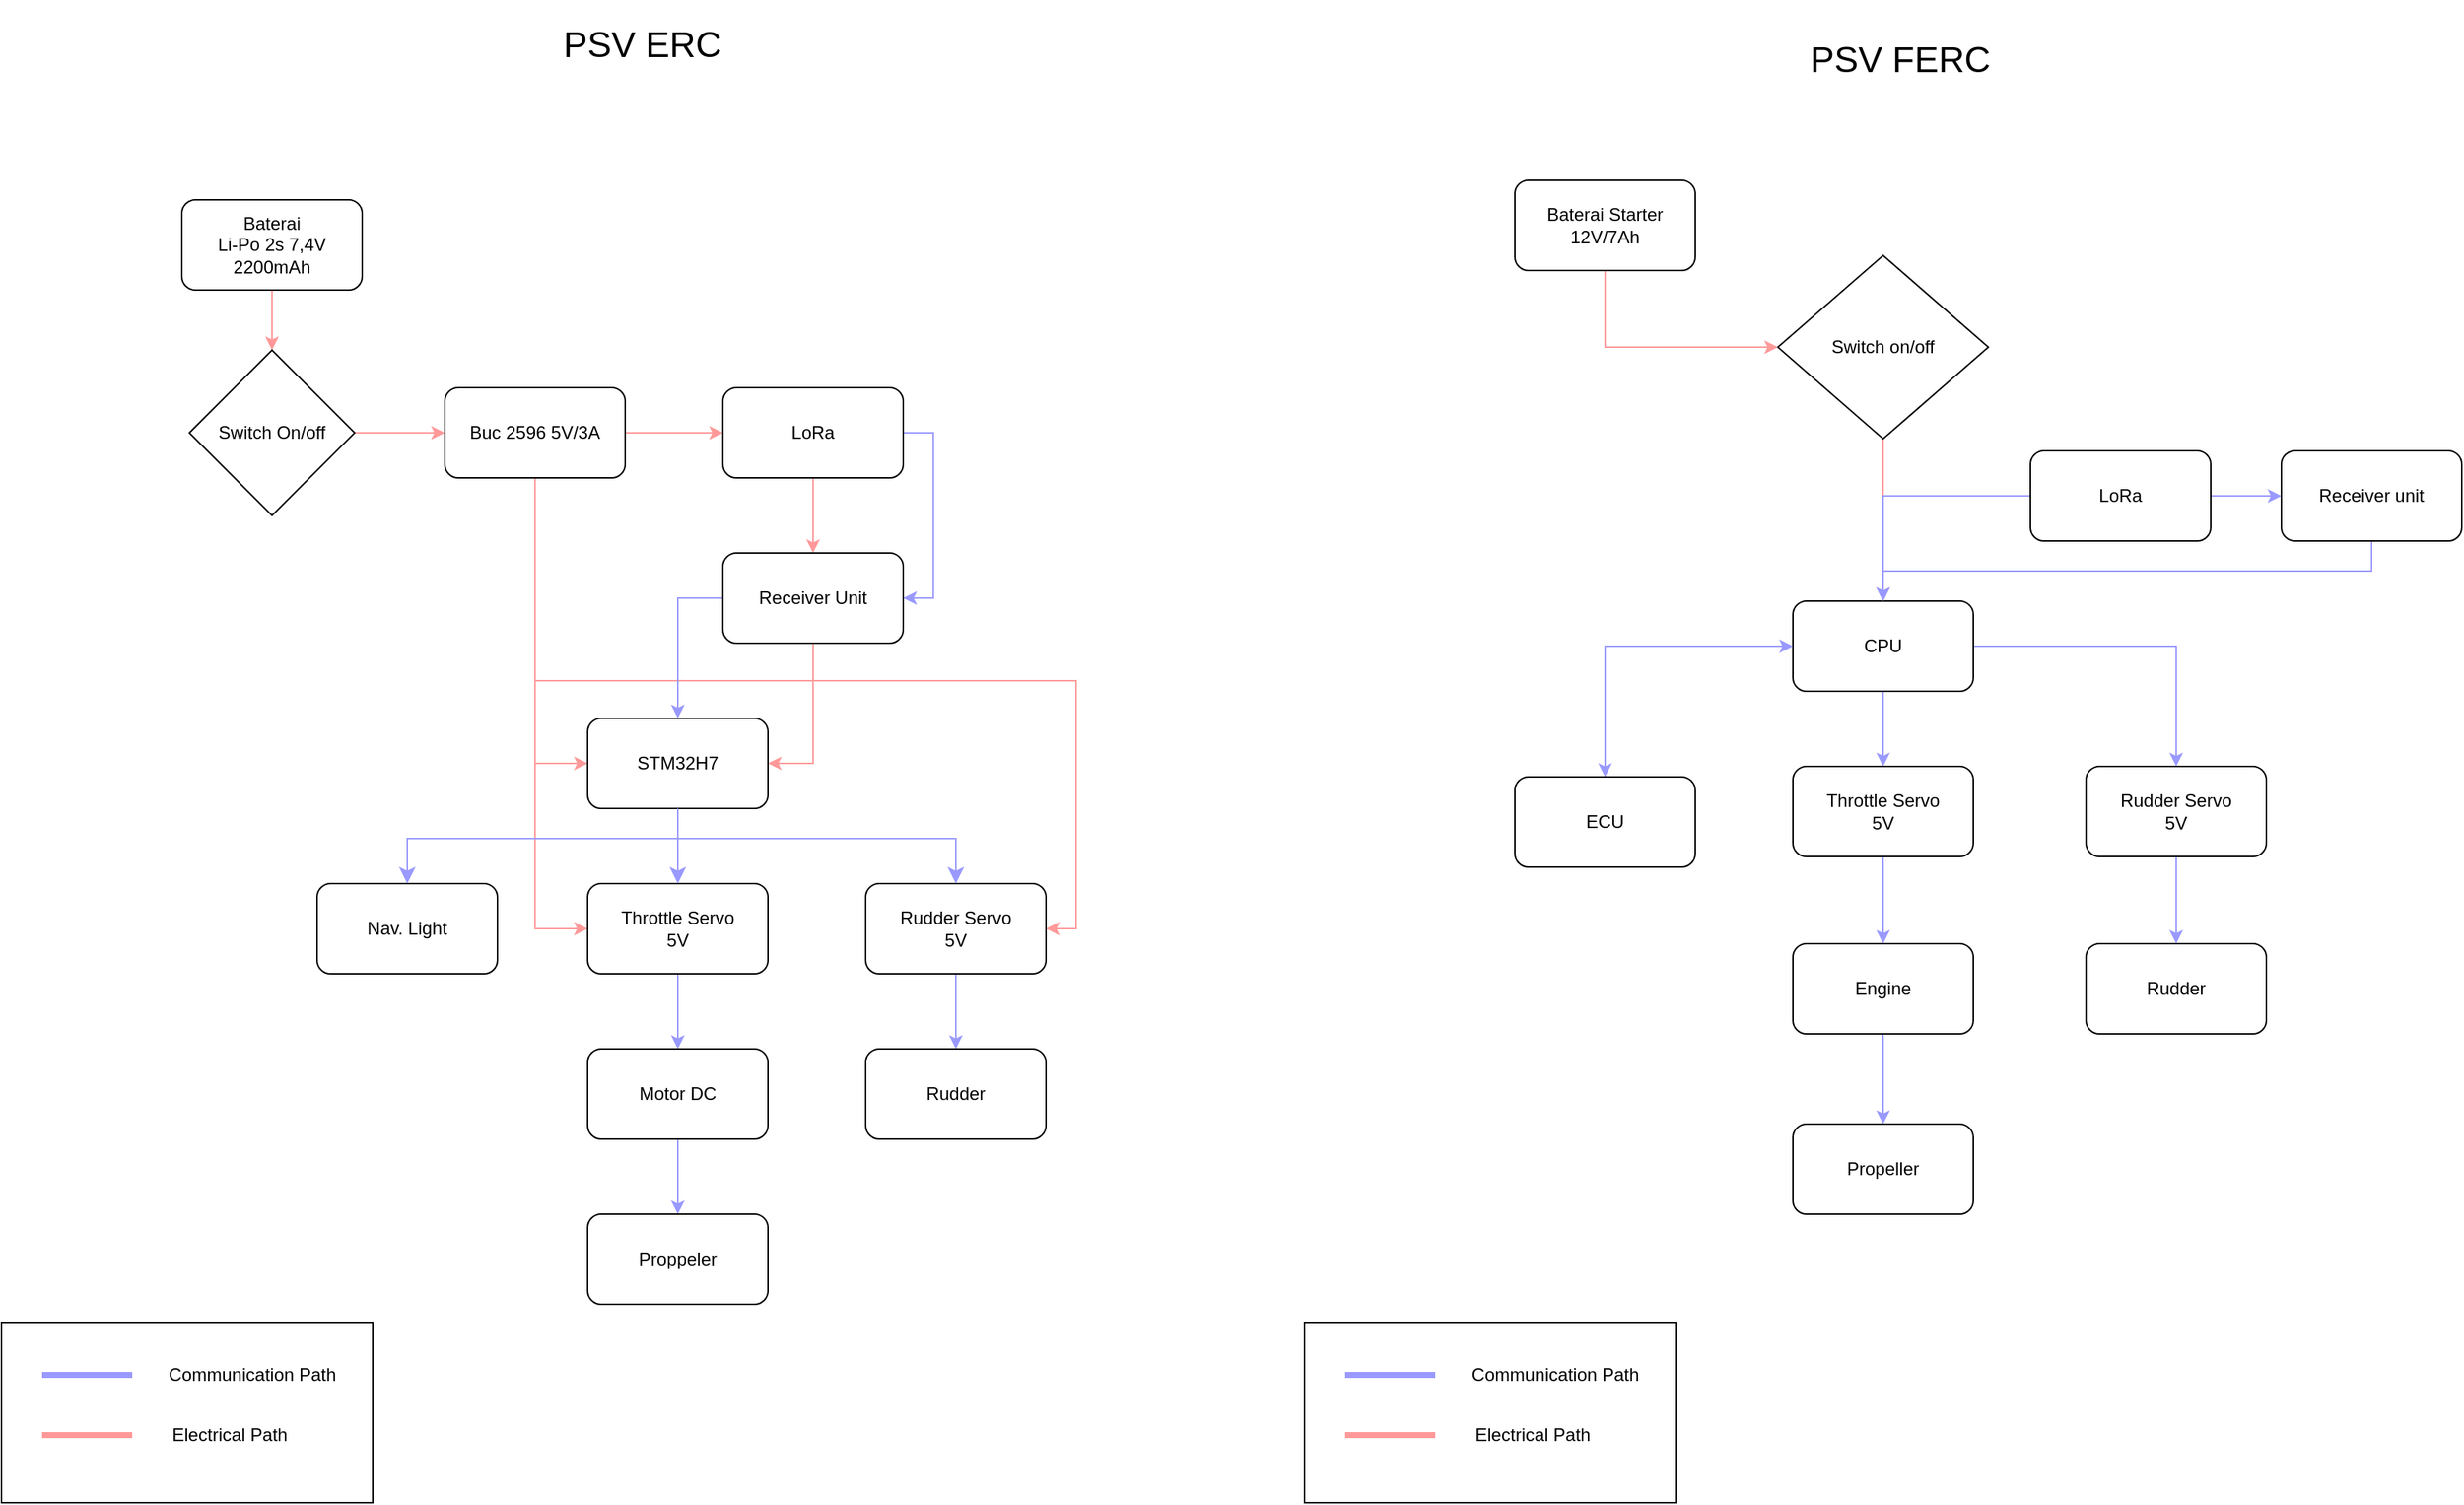 <mxfile version="24.8.8" pages="2">
  <diagram name="PSV ERC" id="blV32Fq3SOgORE8JqQZq">
    <mxGraphModel dx="2402" dy="1093" grid="1" gridSize="10" guides="1" tooltips="1" connect="1" arrows="1" fold="1" page="1" pageScale="1" pageWidth="850" pageHeight="1100" math="0" shadow="0">
      <root>
        <mxCell id="0" />
        <mxCell id="1" parent="0" />
        <mxCell id="nm2xM3JPN4ARAj8soLIi-21" style="edgeStyle=orthogonalEdgeStyle;rounded=0;orthogonalLoop=1;jettySize=auto;html=1;exitX=0.5;exitY=1;exitDx=0;exitDy=0;entryX=0.5;entryY=0;entryDx=0;entryDy=0;strokeColor=#FF9999;" edge="1" parent="1" source="nm2xM3JPN4ARAj8soLIi-3" target="nm2xM3JPN4ARAj8soLIi-5">
          <mxGeometry relative="1" as="geometry">
            <mxPoint x="203.143" y="288.0" as="targetPoint" />
          </mxGeometry>
        </mxCell>
        <mxCell id="nm2xM3JPN4ARAj8soLIi-3" value="Baterai&lt;div&gt;Li-Po 2s 7,4V&lt;/div&gt;&lt;div&gt;2200mAh&lt;/div&gt;" style="rounded=1;whiteSpace=wrap;html=1;" vertex="1" parent="1">
          <mxGeometry x="143" y="193" width="120" height="60" as="geometry" />
        </mxCell>
        <mxCell id="nm2xM3JPN4ARAj8soLIi-22" style="edgeStyle=orthogonalEdgeStyle;rounded=0;orthogonalLoop=1;jettySize=auto;html=1;exitX=1;exitY=0.5;exitDx=0;exitDy=0;entryX=0;entryY=0.5;entryDx=0;entryDy=0;strokeColor=#FF9999;" edge="1" parent="1" source="nm2xM3JPN4ARAj8soLIi-5" target="nm2xM3JPN4ARAj8soLIi-6">
          <mxGeometry relative="1" as="geometry" />
        </mxCell>
        <mxCell id="nm2xM3JPN4ARAj8soLIi-5" value="Switch On/off" style="rhombus;whiteSpace=wrap;html=1;" vertex="1" parent="1">
          <mxGeometry x="148" y="293" width="110" height="110" as="geometry" />
        </mxCell>
        <mxCell id="nm2xM3JPN4ARAj8soLIi-23" style="edgeStyle=orthogonalEdgeStyle;rounded=0;orthogonalLoop=1;jettySize=auto;html=1;exitX=1;exitY=0.5;exitDx=0;exitDy=0;entryX=0;entryY=0.5;entryDx=0;entryDy=0;strokeColor=#FF9999;" edge="1" parent="1" source="nm2xM3JPN4ARAj8soLIi-6" target="nm2xM3JPN4ARAj8soLIi-7">
          <mxGeometry relative="1" as="geometry" />
        </mxCell>
        <mxCell id="nm2xM3JPN4ARAj8soLIi-26" style="edgeStyle=orthogonalEdgeStyle;rounded=0;orthogonalLoop=1;jettySize=auto;html=1;exitX=0.5;exitY=1;exitDx=0;exitDy=0;entryX=0;entryY=0.5;entryDx=0;entryDy=0;strokeColor=#FF9999;" edge="1" parent="1" source="nm2xM3JPN4ARAj8soLIi-6" target="nm2xM3JPN4ARAj8soLIi-10">
          <mxGeometry relative="1" as="geometry" />
        </mxCell>
        <mxCell id="z8wZo4xGRSser8edHoYR-17" style="edgeStyle=orthogonalEdgeStyle;rounded=0;orthogonalLoop=1;jettySize=auto;html=1;exitX=0.5;exitY=1;exitDx=0;exitDy=0;entryX=0;entryY=0.5;entryDx=0;entryDy=0;strokeColor=#FF9999;" edge="1" parent="1" source="nm2xM3JPN4ARAj8soLIi-6" target="nm2xM3JPN4ARAj8soLIi-11">
          <mxGeometry relative="1" as="geometry" />
        </mxCell>
        <mxCell id="z8wZo4xGRSser8edHoYR-18" style="edgeStyle=orthogonalEdgeStyle;rounded=0;orthogonalLoop=1;jettySize=auto;html=1;exitX=0.5;exitY=1;exitDx=0;exitDy=0;entryX=1;entryY=0.5;entryDx=0;entryDy=0;strokeColor=#FF9999;" edge="1" parent="1" source="nm2xM3JPN4ARAj8soLIi-6" target="nm2xM3JPN4ARAj8soLIi-12">
          <mxGeometry relative="1" as="geometry" />
        </mxCell>
        <mxCell id="nm2xM3JPN4ARAj8soLIi-6" value="Buc 2596 5V/3A" style="rounded=1;whiteSpace=wrap;html=1;" vertex="1" parent="1">
          <mxGeometry x="318" y="318" width="120" height="60" as="geometry" />
        </mxCell>
        <mxCell id="nm2xM3JPN4ARAj8soLIi-24" style="edgeStyle=orthogonalEdgeStyle;rounded=0;orthogonalLoop=1;jettySize=auto;html=1;exitX=0.5;exitY=1;exitDx=0;exitDy=0;entryX=0.5;entryY=0;entryDx=0;entryDy=0;strokeColor=#FF9999;" edge="1" parent="1" source="nm2xM3JPN4ARAj8soLIi-7" target="nm2xM3JPN4ARAj8soLIi-8">
          <mxGeometry relative="1" as="geometry" />
        </mxCell>
        <mxCell id="z8wZo4xGRSser8edHoYR-7" style="edgeStyle=orthogonalEdgeStyle;rounded=0;orthogonalLoop=1;jettySize=auto;html=1;exitX=1;exitY=0.5;exitDx=0;exitDy=0;entryX=1;entryY=0.5;entryDx=0;entryDy=0;strokeColor=#9999FF;" edge="1" parent="1" source="nm2xM3JPN4ARAj8soLIi-7" target="nm2xM3JPN4ARAj8soLIi-8">
          <mxGeometry relative="1" as="geometry" />
        </mxCell>
        <mxCell id="nm2xM3JPN4ARAj8soLIi-7" value="LoRa" style="rounded=1;whiteSpace=wrap;html=1;" vertex="1" parent="1">
          <mxGeometry x="503" y="318" width="120" height="60" as="geometry" />
        </mxCell>
        <mxCell id="nm2xM3JPN4ARAj8soLIi-25" style="edgeStyle=orthogonalEdgeStyle;rounded=0;orthogonalLoop=1;jettySize=auto;html=1;exitX=0.5;exitY=1;exitDx=0;exitDy=0;entryX=1;entryY=0.5;entryDx=0;entryDy=0;strokeColor=#FF9999;" edge="1" parent="1" source="nm2xM3JPN4ARAj8soLIi-8" target="nm2xM3JPN4ARAj8soLIi-10">
          <mxGeometry relative="1" as="geometry" />
        </mxCell>
        <mxCell id="z8wZo4xGRSser8edHoYR-8" style="edgeStyle=orthogonalEdgeStyle;rounded=0;orthogonalLoop=1;jettySize=auto;html=1;exitX=0;exitY=0.5;exitDx=0;exitDy=0;strokeColor=#9999FF;" edge="1" parent="1" source="nm2xM3JPN4ARAj8soLIi-8" target="nm2xM3JPN4ARAj8soLIi-10">
          <mxGeometry relative="1" as="geometry" />
        </mxCell>
        <mxCell id="nm2xM3JPN4ARAj8soLIi-8" value="Receiver Unit" style="rounded=1;whiteSpace=wrap;html=1;" vertex="1" parent="1">
          <mxGeometry x="503" y="428" width="120" height="60" as="geometry" />
        </mxCell>
        <mxCell id="nm2xM3JPN4ARAj8soLIi-10" value="STM32H7" style="rounded=1;whiteSpace=wrap;html=1;" vertex="1" parent="1">
          <mxGeometry x="413" y="538" width="120" height="60" as="geometry" />
        </mxCell>
        <mxCell id="nm2xM3JPN4ARAj8soLIi-29" style="edgeStyle=orthogonalEdgeStyle;rounded=0;orthogonalLoop=1;jettySize=auto;html=1;exitX=0.5;exitY=1;exitDx=0;exitDy=0;entryX=0.5;entryY=0;entryDx=0;entryDy=0;strokeColor=#9999FF;" edge="1" parent="1" source="nm2xM3JPN4ARAj8soLIi-11" target="nm2xM3JPN4ARAj8soLIi-13">
          <mxGeometry relative="1" as="geometry" />
        </mxCell>
        <mxCell id="nm2xM3JPN4ARAj8soLIi-11" value="Throttle Servo&lt;div&gt;5V&lt;/div&gt;" style="rounded=1;whiteSpace=wrap;html=1;" vertex="1" parent="1">
          <mxGeometry x="413" y="648" width="120" height="60" as="geometry" />
        </mxCell>
        <mxCell id="nm2xM3JPN4ARAj8soLIi-30" style="edgeStyle=orthogonalEdgeStyle;rounded=0;orthogonalLoop=1;jettySize=auto;html=1;exitX=0.5;exitY=1;exitDx=0;exitDy=0;entryX=0.5;entryY=0;entryDx=0;entryDy=0;strokeColor=#9999FF;" edge="1" parent="1" source="nm2xM3JPN4ARAj8soLIi-12" target="nm2xM3JPN4ARAj8soLIi-15">
          <mxGeometry relative="1" as="geometry" />
        </mxCell>
        <mxCell id="nm2xM3JPN4ARAj8soLIi-12" value="Rudder Servo&lt;div&gt;5V&lt;/div&gt;" style="rounded=1;whiteSpace=wrap;html=1;" vertex="1" parent="1">
          <mxGeometry x="598" y="648" width="120" height="60" as="geometry" />
        </mxCell>
        <mxCell id="nm2xM3JPN4ARAj8soLIi-31" style="edgeStyle=orthogonalEdgeStyle;rounded=0;orthogonalLoop=1;jettySize=auto;html=1;exitX=0.5;exitY=1;exitDx=0;exitDy=0;entryX=0.5;entryY=0;entryDx=0;entryDy=0;strokeColor=#9999FF;" edge="1" parent="1" source="nm2xM3JPN4ARAj8soLIi-13" target="nm2xM3JPN4ARAj8soLIi-16">
          <mxGeometry relative="1" as="geometry" />
        </mxCell>
        <mxCell id="nm2xM3JPN4ARAj8soLIi-13" value="Motor DC" style="rounded=1;whiteSpace=wrap;html=1;" vertex="1" parent="1">
          <mxGeometry x="413" y="758" width="120" height="60" as="geometry" />
        </mxCell>
        <mxCell id="nm2xM3JPN4ARAj8soLIi-15" value="Rudder" style="rounded=1;whiteSpace=wrap;html=1;" vertex="1" parent="1">
          <mxGeometry x="598" y="758" width="120" height="60" as="geometry" />
        </mxCell>
        <mxCell id="nm2xM3JPN4ARAj8soLIi-16" value="Proppeler" style="rounded=1;whiteSpace=wrap;html=1;" vertex="1" parent="1">
          <mxGeometry x="413" y="868" width="120" height="60" as="geometry" />
        </mxCell>
        <mxCell id="nm2xM3JPN4ARAj8soLIi-28" value="" style="edgeStyle=elbowEdgeStyle;elbow=vertical;endArrow=classic;html=1;curved=0;rounded=0;endSize=8;startSize=8;exitX=0.5;exitY=1;exitDx=0;exitDy=0;entryX=0.5;entryY=0;entryDx=0;entryDy=0;strokeColor=#9999FF;" edge="1" parent="1" source="nm2xM3JPN4ARAj8soLIi-10" target="nm2xM3JPN4ARAj8soLIi-11">
          <mxGeometry width="50" height="50" relative="1" as="geometry">
            <mxPoint x="263" y="598" as="sourcePoint" />
            <mxPoint x="313" y="548" as="targetPoint" />
          </mxGeometry>
        </mxCell>
        <mxCell id="nm2xM3JPN4ARAj8soLIi-32" value="Nav. Light" style="rounded=1;whiteSpace=wrap;html=1;" vertex="1" parent="1">
          <mxGeometry x="233" y="648" width="120" height="60" as="geometry" />
        </mxCell>
        <mxCell id="nm2xM3JPN4ARAj8soLIi-34" value="" style="edgeStyle=segmentEdgeStyle;endArrow=classic;html=1;curved=0;rounded=0;endSize=8;startSize=8;entryX=0.5;entryY=0;entryDx=0;entryDy=0;strokeColor=#9999FF;" edge="1" parent="1" target="nm2xM3JPN4ARAj8soLIi-12">
          <mxGeometry width="50" height="50" relative="1" as="geometry">
            <mxPoint x="473" y="618" as="sourcePoint" />
            <mxPoint x="597.97" y="578" as="targetPoint" />
          </mxGeometry>
        </mxCell>
        <mxCell id="nm2xM3JPN4ARAj8soLIi-35" value="" style="edgeStyle=segmentEdgeStyle;endArrow=classic;html=1;curved=0;rounded=0;endSize=8;startSize=8;entryX=0.5;entryY=0;entryDx=0;entryDy=0;strokeColor=#9999FF;" edge="1" parent="1" target="nm2xM3JPN4ARAj8soLIi-32">
          <mxGeometry width="50" height="50" relative="1" as="geometry">
            <mxPoint x="473" y="618" as="sourcePoint" />
            <mxPoint x="473" y="688" as="targetPoint" />
          </mxGeometry>
        </mxCell>
        <mxCell id="z8wZo4xGRSser8edHoYR-3" value="&lt;font style=&quot;font-size: 24px;&quot;&gt;PSV FERC&lt;/font&gt;" style="text;strokeColor=none;align=center;fillColor=none;html=1;verticalAlign=middle;whiteSpace=wrap;rounded=0;" vertex="1" parent="1">
          <mxGeometry x="1080" y="70" width="413" height="60" as="geometry" />
        </mxCell>
        <mxCell id="z8wZo4xGRSser8edHoYR-35" style="edgeStyle=orthogonalEdgeStyle;rounded=0;orthogonalLoop=1;jettySize=auto;html=1;exitX=0.5;exitY=1;exitDx=0;exitDy=0;entryX=0;entryY=0.5;entryDx=0;entryDy=0;strokeColor=#FF9999;" edge="1" parent="1" source="z8wZo4xGRSser8edHoYR-4" target="z8wZo4xGRSser8edHoYR-20">
          <mxGeometry relative="1" as="geometry" />
        </mxCell>
        <mxCell id="z8wZo4xGRSser8edHoYR-4" value="Baterai Starter 12V/7Ah" style="rounded=1;whiteSpace=wrap;html=1;" vertex="1" parent="1">
          <mxGeometry x="1030" y="180" width="120" height="60" as="geometry" />
        </mxCell>
        <mxCell id="z8wZo4xGRSser8edHoYR-5" value="&lt;font style=&quot;font-size: 24px;&quot;&gt;PSV ERC&lt;/font&gt;" style="text;strokeColor=none;align=center;fillColor=none;html=1;verticalAlign=middle;whiteSpace=wrap;rounded=0;" vertex="1" parent="1">
          <mxGeometry x="243" y="60" width="413" height="60" as="geometry" />
        </mxCell>
        <mxCell id="z8wZo4xGRSser8edHoYR-40" style="edgeStyle=orthogonalEdgeStyle;rounded=0;orthogonalLoop=1;jettySize=auto;html=1;exitX=0.5;exitY=1;exitDx=0;exitDy=0;entryX=0.5;entryY=0;entryDx=0;entryDy=0;strokeColor=#FF9999;" edge="1" parent="1" source="z8wZo4xGRSser8edHoYR-20" target="z8wZo4xGRSser8edHoYR-22">
          <mxGeometry relative="1" as="geometry" />
        </mxCell>
        <mxCell id="z8wZo4xGRSser8edHoYR-20" value="Switch on/off" style="rhombus;whiteSpace=wrap;html=1;" vertex="1" parent="1">
          <mxGeometry x="1205" y="230" width="140" height="122" as="geometry" />
        </mxCell>
        <mxCell id="z8wZo4xGRSser8edHoYR-41" style="edgeStyle=orthogonalEdgeStyle;rounded=0;orthogonalLoop=1;jettySize=auto;html=1;exitX=0;exitY=0.5;exitDx=0;exitDy=0;entryX=0.5;entryY=0;entryDx=0;entryDy=0;strokeColor=#9999FF;" edge="1" parent="1" source="z8wZo4xGRSser8edHoYR-22" target="z8wZo4xGRSser8edHoYR-26">
          <mxGeometry relative="1" as="geometry" />
        </mxCell>
        <mxCell id="z8wZo4xGRSser8edHoYR-42" style="edgeStyle=orthogonalEdgeStyle;rounded=0;orthogonalLoop=1;jettySize=auto;html=1;exitX=0.5;exitY=1;exitDx=0;exitDy=0;entryX=0.5;entryY=0;entryDx=0;entryDy=0;strokeColor=#9999FF;" edge="1" parent="1" source="z8wZo4xGRSser8edHoYR-22" target="z8wZo4xGRSser8edHoYR-32">
          <mxGeometry relative="1" as="geometry" />
        </mxCell>
        <mxCell id="z8wZo4xGRSser8edHoYR-45" style="edgeStyle=orthogonalEdgeStyle;rounded=0;orthogonalLoop=1;jettySize=auto;html=1;exitX=1;exitY=0.5;exitDx=0;exitDy=0;entryX=0.5;entryY=0;entryDx=0;entryDy=0;strokeColor=#9999FF;" edge="1" parent="1" source="z8wZo4xGRSser8edHoYR-22" target="z8wZo4xGRSser8edHoYR-33">
          <mxGeometry relative="1" as="geometry" />
        </mxCell>
        <mxCell id="z8wZo4xGRSser8edHoYR-22" value="CPU" style="rounded=1;whiteSpace=wrap;html=1;" vertex="1" parent="1">
          <mxGeometry x="1215" y="460" width="120" height="60" as="geometry" />
        </mxCell>
        <mxCell id="z8wZo4xGRSser8edHoYR-47" style="edgeStyle=orthogonalEdgeStyle;rounded=0;orthogonalLoop=1;jettySize=auto;html=1;exitX=1;exitY=0.5;exitDx=0;exitDy=0;entryX=0;entryY=0.5;entryDx=0;entryDy=0;fillColor=#9999FF;strokeColor=#9999FF;" edge="1" parent="1" source="z8wZo4xGRSser8edHoYR-23" target="z8wZo4xGRSser8edHoYR-24">
          <mxGeometry relative="1" as="geometry" />
        </mxCell>
        <mxCell id="z8wZo4xGRSser8edHoYR-48" style="edgeStyle=orthogonalEdgeStyle;rounded=0;orthogonalLoop=1;jettySize=auto;html=1;exitX=0;exitY=0.5;exitDx=0;exitDy=0;entryX=0.5;entryY=0;entryDx=0;entryDy=0;strokeColor=#9999FF;" edge="1" parent="1" source="z8wZo4xGRSser8edHoYR-23" target="z8wZo4xGRSser8edHoYR-22">
          <mxGeometry relative="1" as="geometry" />
        </mxCell>
        <mxCell id="z8wZo4xGRSser8edHoYR-23" value="LoRa" style="rounded=1;whiteSpace=wrap;html=1;" vertex="1" parent="1">
          <mxGeometry x="1373" y="360" width="120" height="60" as="geometry" />
        </mxCell>
        <mxCell id="z8wZo4xGRSser8edHoYR-49" style="edgeStyle=orthogonalEdgeStyle;rounded=0;orthogonalLoop=1;jettySize=auto;html=1;exitX=0.5;exitY=1;exitDx=0;exitDy=0;strokeColor=#9999FF;" edge="1" parent="1" source="z8wZo4xGRSser8edHoYR-24" target="z8wZo4xGRSser8edHoYR-22">
          <mxGeometry relative="1" as="geometry" />
        </mxCell>
        <mxCell id="z8wZo4xGRSser8edHoYR-24" value="Receiver unit" style="rounded=1;whiteSpace=wrap;html=1;" vertex="1" parent="1">
          <mxGeometry x="1540" y="360" width="120" height="60" as="geometry" />
        </mxCell>
        <mxCell id="z8wZo4xGRSser8edHoYR-44" style="edgeStyle=orthogonalEdgeStyle;rounded=0;orthogonalLoop=1;jettySize=auto;html=1;exitX=0.5;exitY=1;exitDx=0;exitDy=0;entryX=0.5;entryY=0;entryDx=0;entryDy=0;strokeColor=#9999FF;" edge="1" parent="1" source="z8wZo4xGRSser8edHoYR-25" target="z8wZo4xGRSser8edHoYR-27">
          <mxGeometry relative="1" as="geometry" />
        </mxCell>
        <mxCell id="z8wZo4xGRSser8edHoYR-51" style="edgeStyle=orthogonalEdgeStyle;rounded=0;orthogonalLoop=1;jettySize=auto;html=1;exitX=0.5;exitY=0;exitDx=0;exitDy=0;" edge="1" parent="1" source="z8wZo4xGRSser8edHoYR-25">
          <mxGeometry relative="1" as="geometry">
            <mxPoint x="1275" y="688" as="targetPoint" />
          </mxGeometry>
        </mxCell>
        <mxCell id="z8wZo4xGRSser8edHoYR-25" value="Engine" style="rounded=1;whiteSpace=wrap;html=1;" vertex="1" parent="1">
          <mxGeometry x="1215" y="688" width="120" height="60" as="geometry" />
        </mxCell>
        <mxCell id="z8wZo4xGRSser8edHoYR-50" style="edgeStyle=orthogonalEdgeStyle;rounded=0;orthogonalLoop=1;jettySize=auto;html=1;exitX=0.5;exitY=0;exitDx=0;exitDy=0;entryX=0;entryY=0.5;entryDx=0;entryDy=0;strokeColor=#9999FF;" edge="1" parent="1" source="z8wZo4xGRSser8edHoYR-26" target="z8wZo4xGRSser8edHoYR-22">
          <mxGeometry relative="1" as="geometry">
            <mxPoint x="1220" y="540" as="targetPoint" />
          </mxGeometry>
        </mxCell>
        <mxCell id="z8wZo4xGRSser8edHoYR-26" value="ECU" style="rounded=1;whiteSpace=wrap;html=1;" vertex="1" parent="1">
          <mxGeometry x="1030" y="577" width="120" height="60" as="geometry" />
        </mxCell>
        <mxCell id="z8wZo4xGRSser8edHoYR-27" value="Propeller" style="rounded=1;whiteSpace=wrap;html=1;" vertex="1" parent="1">
          <mxGeometry x="1215" y="808" width="120" height="60" as="geometry" />
        </mxCell>
        <mxCell id="z8wZo4xGRSser8edHoYR-28" style="edgeStyle=orthogonalEdgeStyle;rounded=0;orthogonalLoop=1;jettySize=auto;html=1;exitX=0.5;exitY=1;exitDx=0;exitDy=0;" edge="1" parent="1">
          <mxGeometry relative="1" as="geometry">
            <mxPoint x="1460" y="470" as="sourcePoint" />
            <mxPoint x="1460" y="470" as="targetPoint" />
          </mxGeometry>
        </mxCell>
        <mxCell id="z8wZo4xGRSser8edHoYR-30" value="Rudder" style="rounded=1;whiteSpace=wrap;html=1;" vertex="1" parent="1">
          <mxGeometry x="1410" y="688" width="120" height="60" as="geometry" />
        </mxCell>
        <mxCell id="z8wZo4xGRSser8edHoYR-52" style="edgeStyle=orthogonalEdgeStyle;rounded=0;orthogonalLoop=1;jettySize=auto;html=1;exitX=0.5;exitY=1;exitDx=0;exitDy=0;entryX=0.5;entryY=0;entryDx=0;entryDy=0;strokeColor=#9999FF;" edge="1" parent="1" source="z8wZo4xGRSser8edHoYR-32" target="z8wZo4xGRSser8edHoYR-25">
          <mxGeometry relative="1" as="geometry" />
        </mxCell>
        <mxCell id="z8wZo4xGRSser8edHoYR-32" value="Throttle Servo&lt;div&gt;5V&lt;/div&gt;" style="rounded=1;whiteSpace=wrap;html=1;" vertex="1" parent="1">
          <mxGeometry x="1215" y="570" width="120" height="60" as="geometry" />
        </mxCell>
        <mxCell id="z8wZo4xGRSser8edHoYR-46" style="edgeStyle=orthogonalEdgeStyle;rounded=0;orthogonalLoop=1;jettySize=auto;html=1;exitX=0.5;exitY=1;exitDx=0;exitDy=0;entryX=0.5;entryY=0;entryDx=0;entryDy=0;strokeColor=#9999FF;" edge="1" parent="1" source="z8wZo4xGRSser8edHoYR-33" target="z8wZo4xGRSser8edHoYR-30">
          <mxGeometry relative="1" as="geometry" />
        </mxCell>
        <mxCell id="z8wZo4xGRSser8edHoYR-33" value="Rudder Servo&lt;div&gt;5V&lt;/div&gt;" style="rounded=1;whiteSpace=wrap;html=1;" vertex="1" parent="1">
          <mxGeometry x="1410" y="570" width="120" height="60" as="geometry" />
        </mxCell>
        <mxCell id="z8wZo4xGRSser8edHoYR-54" value="" style="rounded=0;whiteSpace=wrap;html=1;" vertex="1" parent="1">
          <mxGeometry x="23" y="940" width="247" height="120" as="geometry" />
        </mxCell>
        <mxCell id="z8wZo4xGRSser8edHoYR-56" value="" style="line;strokeWidth=4;html=1;perimeter=backbonePerimeter;points=[];outlineConnect=0;strokeColor=#9999FF;" vertex="1" parent="1">
          <mxGeometry x="50" y="970" width="60" height="10" as="geometry" />
        </mxCell>
        <mxCell id="z8wZo4xGRSser8edHoYR-57" value="" style="line;strokeWidth=4;html=1;perimeter=backbonePerimeter;points=[];outlineConnect=0;strokeColor=#FF9999;" vertex="1" parent="1">
          <mxGeometry x="50" y="1010" width="60" height="10" as="geometry" />
        </mxCell>
        <mxCell id="z8wZo4xGRSser8edHoYR-58" value="Electrical Path" style="text;strokeColor=none;align=center;fillColor=none;html=1;verticalAlign=middle;whiteSpace=wrap;rounded=0;" vertex="1" parent="1">
          <mxGeometry x="130" y="1000" width="90" height="30" as="geometry" />
        </mxCell>
        <mxCell id="z8wZo4xGRSser8edHoYR-59" value="Communication Path" style="text;strokeColor=none;align=center;fillColor=none;html=1;verticalAlign=middle;whiteSpace=wrap;rounded=0;" vertex="1" parent="1">
          <mxGeometry x="130" y="960" width="120" height="30" as="geometry" />
        </mxCell>
        <mxCell id="z8wZo4xGRSser8edHoYR-60" value="" style="rounded=0;whiteSpace=wrap;html=1;" vertex="1" parent="1">
          <mxGeometry x="890" y="940" width="247" height="120" as="geometry" />
        </mxCell>
        <mxCell id="z8wZo4xGRSser8edHoYR-61" value="" style="line;strokeWidth=4;html=1;perimeter=backbonePerimeter;points=[];outlineConnect=0;strokeColor=#9999FF;" vertex="1" parent="1">
          <mxGeometry x="917" y="970" width="60" height="10" as="geometry" />
        </mxCell>
        <mxCell id="z8wZo4xGRSser8edHoYR-62" value="" style="line;strokeWidth=4;html=1;perimeter=backbonePerimeter;points=[];outlineConnect=0;strokeColor=#FF9999;" vertex="1" parent="1">
          <mxGeometry x="917" y="1010" width="60" height="10" as="geometry" />
        </mxCell>
        <mxCell id="z8wZo4xGRSser8edHoYR-63" value="Electrical Path" style="text;strokeColor=none;align=center;fillColor=none;html=1;verticalAlign=middle;whiteSpace=wrap;rounded=0;" vertex="1" parent="1">
          <mxGeometry x="997" y="1000" width="90" height="30" as="geometry" />
        </mxCell>
        <mxCell id="z8wZo4xGRSser8edHoYR-64" value="Communication Path" style="text;strokeColor=none;align=center;fillColor=none;html=1;verticalAlign=middle;whiteSpace=wrap;rounded=0;" vertex="1" parent="1">
          <mxGeometry x="997" y="960" width="120" height="30" as="geometry" />
        </mxCell>
      </root>
    </mxGraphModel>
  </diagram>
  <diagram id="SfTSTTaWeSAxLgjSRjdR" name="Page-2">
    <mxGraphModel grid="1" page="1" gridSize="10" guides="1" tooltips="1" connect="1" arrows="1" fold="1" pageScale="1" pageWidth="850" pageHeight="1100" math="0" shadow="0">
      <root>
        <mxCell id="0" />
        <mxCell id="1" parent="0" />
      </root>
    </mxGraphModel>
  </diagram>
</mxfile>
